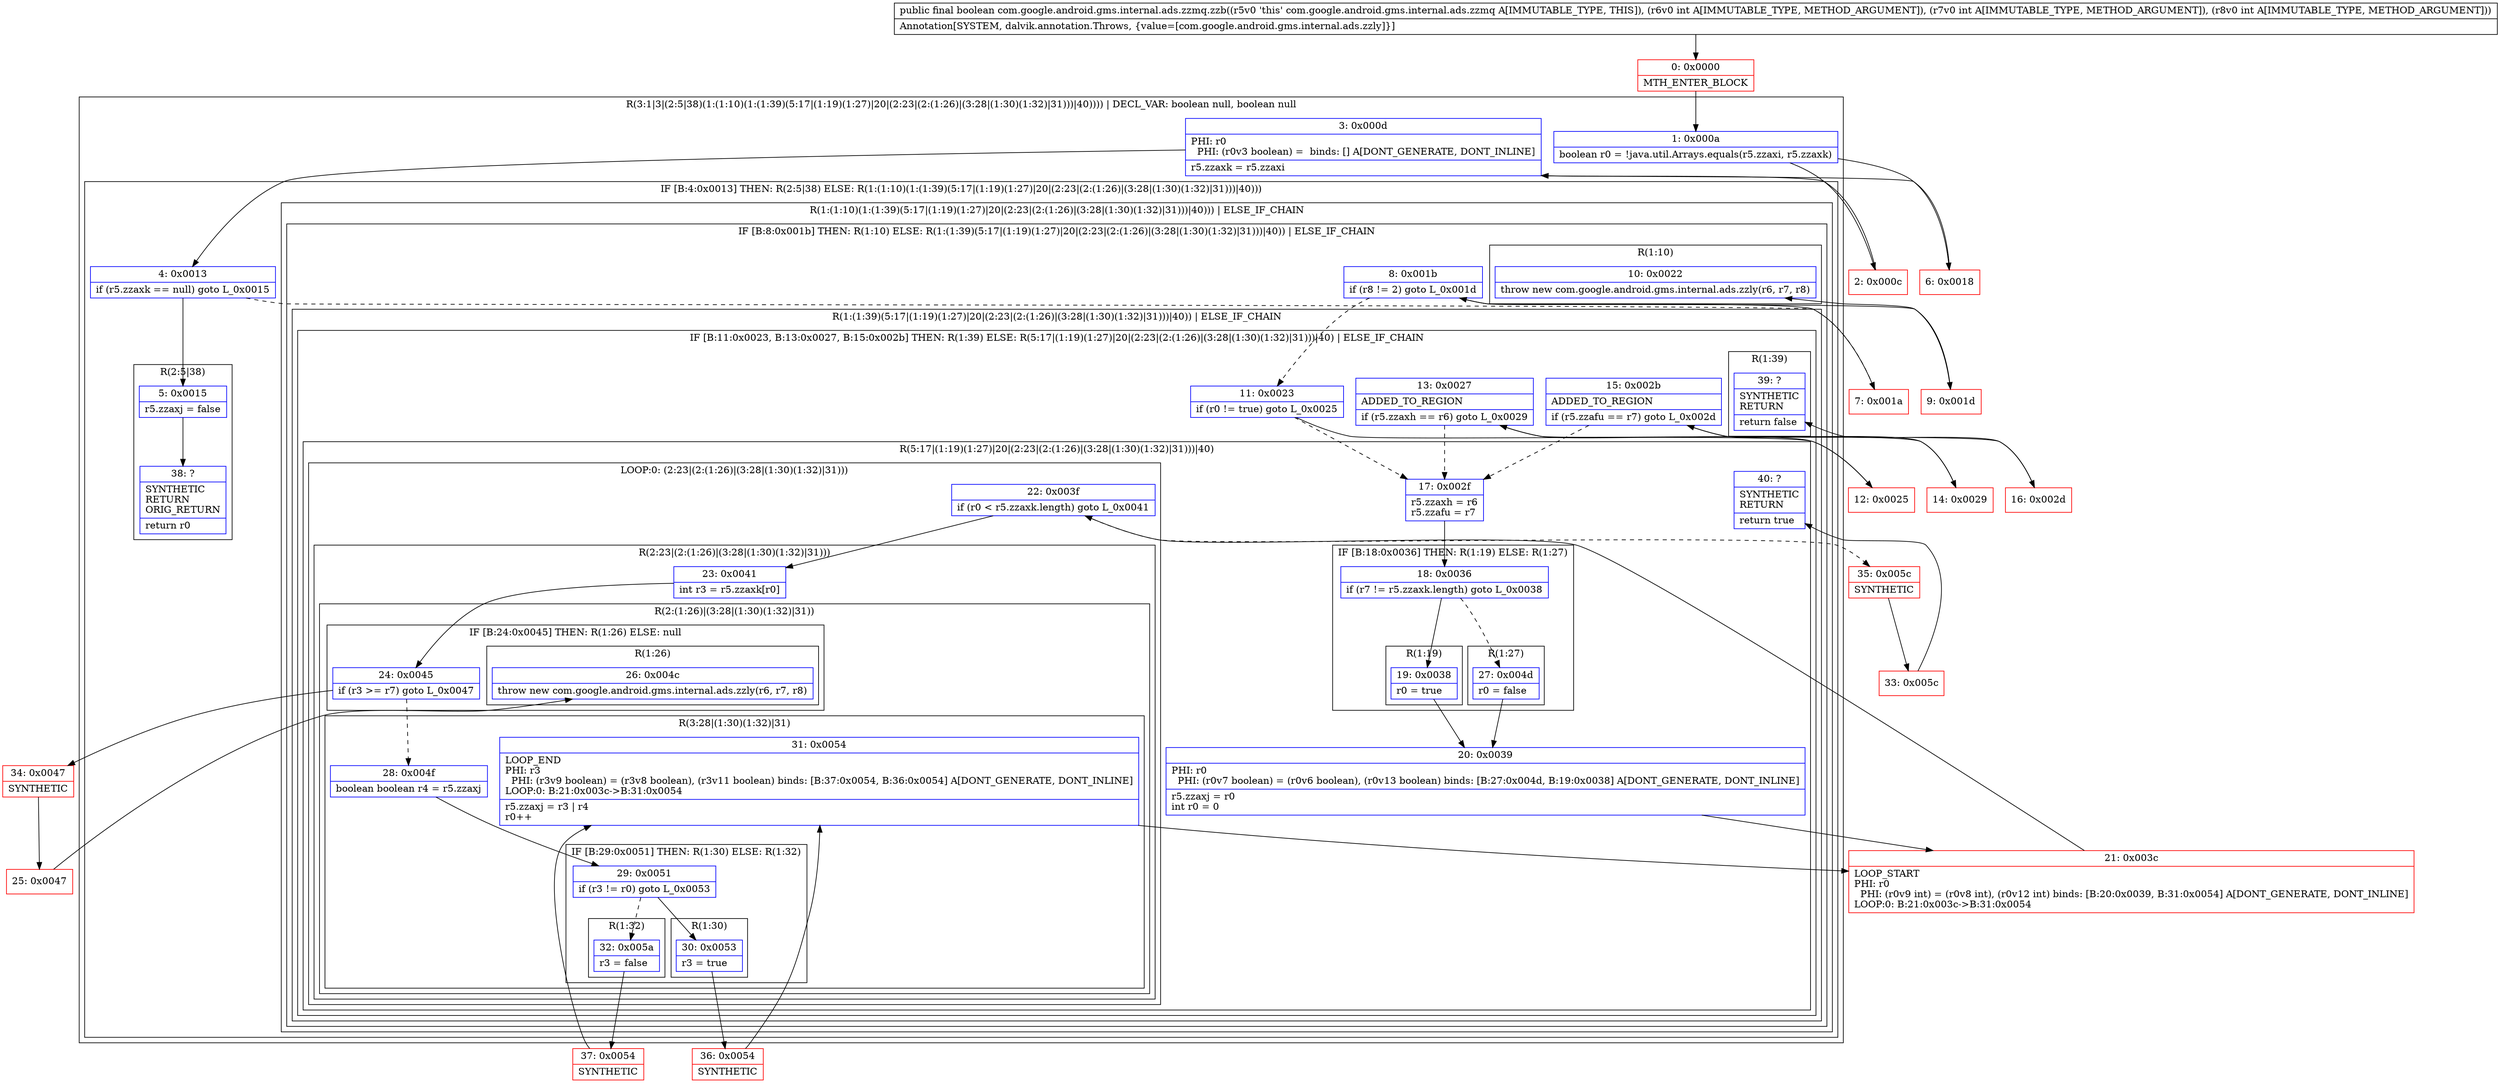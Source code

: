 digraph "CFG forcom.google.android.gms.internal.ads.zzmq.zzb(III)Z" {
subgraph cluster_Region_513867210 {
label = "R(3:1|3|(2:5|38)(1:(1:10)(1:(1:39)(5:17|(1:19)(1:27)|20|(2:23|(2:(1:26)|(3:28|(1:30)(1:32)|31)))|40)))) | DECL_VAR: boolean null, boolean null\l";
node [shape=record,color=blue];
Node_1 [shape=record,label="{1\:\ 0x000a|boolean r0 = !java.util.Arrays.equals(r5.zzaxi, r5.zzaxk)\l}"];
Node_3 [shape=record,label="{3\:\ 0x000d|PHI: r0 \l  PHI: (r0v3 boolean) =  binds: [] A[DONT_GENERATE, DONT_INLINE]\l|r5.zzaxk = r5.zzaxi\l}"];
subgraph cluster_IfRegion_1378428667 {
label = "IF [B:4:0x0013] THEN: R(2:5|38) ELSE: R(1:(1:10)(1:(1:39)(5:17|(1:19)(1:27)|20|(2:23|(2:(1:26)|(3:28|(1:30)(1:32)|31)))|40)))";
node [shape=record,color=blue];
Node_4 [shape=record,label="{4\:\ 0x0013|if (r5.zzaxk == null) goto L_0x0015\l}"];
subgraph cluster_Region_1003493568 {
label = "R(2:5|38)";
node [shape=record,color=blue];
Node_5 [shape=record,label="{5\:\ 0x0015|r5.zzaxj = false\l}"];
Node_38 [shape=record,label="{38\:\ ?|SYNTHETIC\lRETURN\lORIG_RETURN\l|return r0\l}"];
}
subgraph cluster_Region_1280658368 {
label = "R(1:(1:10)(1:(1:39)(5:17|(1:19)(1:27)|20|(2:23|(2:(1:26)|(3:28|(1:30)(1:32)|31)))|40))) | ELSE_IF_CHAIN\l";
node [shape=record,color=blue];
subgraph cluster_IfRegion_184478995 {
label = "IF [B:8:0x001b] THEN: R(1:10) ELSE: R(1:(1:39)(5:17|(1:19)(1:27)|20|(2:23|(2:(1:26)|(3:28|(1:30)(1:32)|31)))|40)) | ELSE_IF_CHAIN\l";
node [shape=record,color=blue];
Node_8 [shape=record,label="{8\:\ 0x001b|if (r8 != 2) goto L_0x001d\l}"];
subgraph cluster_Region_153085925 {
label = "R(1:10)";
node [shape=record,color=blue];
Node_10 [shape=record,label="{10\:\ 0x0022|throw new com.google.android.gms.internal.ads.zzly(r6, r7, r8)\l}"];
}
subgraph cluster_Region_303699651 {
label = "R(1:(1:39)(5:17|(1:19)(1:27)|20|(2:23|(2:(1:26)|(3:28|(1:30)(1:32)|31)))|40)) | ELSE_IF_CHAIN\l";
node [shape=record,color=blue];
subgraph cluster_IfRegion_1875974232 {
label = "IF [B:11:0x0023, B:13:0x0027, B:15:0x002b] THEN: R(1:39) ELSE: R(5:17|(1:19)(1:27)|20|(2:23|(2:(1:26)|(3:28|(1:30)(1:32)|31)))|40) | ELSE_IF_CHAIN\l";
node [shape=record,color=blue];
Node_11 [shape=record,label="{11\:\ 0x0023|if (r0 != true) goto L_0x0025\l}"];
Node_13 [shape=record,label="{13\:\ 0x0027|ADDED_TO_REGION\l|if (r5.zzaxh == r6) goto L_0x0029\l}"];
Node_15 [shape=record,label="{15\:\ 0x002b|ADDED_TO_REGION\l|if (r5.zzafu == r7) goto L_0x002d\l}"];
subgraph cluster_Region_1962361867 {
label = "R(1:39)";
node [shape=record,color=blue];
Node_39 [shape=record,label="{39\:\ ?|SYNTHETIC\lRETURN\l|return false\l}"];
}
subgraph cluster_Region_1563856327 {
label = "R(5:17|(1:19)(1:27)|20|(2:23|(2:(1:26)|(3:28|(1:30)(1:32)|31)))|40)";
node [shape=record,color=blue];
Node_17 [shape=record,label="{17\:\ 0x002f|r5.zzaxh = r6\lr5.zzafu = r7\l}"];
subgraph cluster_IfRegion_152873459 {
label = "IF [B:18:0x0036] THEN: R(1:19) ELSE: R(1:27)";
node [shape=record,color=blue];
Node_18 [shape=record,label="{18\:\ 0x0036|if (r7 != r5.zzaxk.length) goto L_0x0038\l}"];
subgraph cluster_Region_1713082332 {
label = "R(1:19)";
node [shape=record,color=blue];
Node_19 [shape=record,label="{19\:\ 0x0038|r0 = true\l}"];
}
subgraph cluster_Region_2144105282 {
label = "R(1:27)";
node [shape=record,color=blue];
Node_27 [shape=record,label="{27\:\ 0x004d|r0 = false\l}"];
}
}
Node_20 [shape=record,label="{20\:\ 0x0039|PHI: r0 \l  PHI: (r0v7 boolean) = (r0v6 boolean), (r0v13 boolean) binds: [B:27:0x004d, B:19:0x0038] A[DONT_GENERATE, DONT_INLINE]\l|r5.zzaxj = r0\lint r0 = 0\l}"];
subgraph cluster_LoopRegion_977423841 {
label = "LOOP:0: (2:23|(2:(1:26)|(3:28|(1:30)(1:32)|31)))";
node [shape=record,color=blue];
Node_22 [shape=record,label="{22\:\ 0x003f|if (r0 \< r5.zzaxk.length) goto L_0x0041\l}"];
subgraph cluster_Region_475488746 {
label = "R(2:23|(2:(1:26)|(3:28|(1:30)(1:32)|31)))";
node [shape=record,color=blue];
Node_23 [shape=record,label="{23\:\ 0x0041|int r3 = r5.zzaxk[r0]\l}"];
subgraph cluster_Region_2135574522 {
label = "R(2:(1:26)|(3:28|(1:30)(1:32)|31))";
node [shape=record,color=blue];
subgraph cluster_IfRegion_1575221514 {
label = "IF [B:24:0x0045] THEN: R(1:26) ELSE: null";
node [shape=record,color=blue];
Node_24 [shape=record,label="{24\:\ 0x0045|if (r3 \>= r7) goto L_0x0047\l}"];
subgraph cluster_Region_1034218206 {
label = "R(1:26)";
node [shape=record,color=blue];
Node_26 [shape=record,label="{26\:\ 0x004c|throw new com.google.android.gms.internal.ads.zzly(r6, r7, r8)\l}"];
}
}
subgraph cluster_Region_646479752 {
label = "R(3:28|(1:30)(1:32)|31)";
node [shape=record,color=blue];
Node_28 [shape=record,label="{28\:\ 0x004f|boolean boolean r4 = r5.zzaxj\l}"];
subgraph cluster_IfRegion_1978044178 {
label = "IF [B:29:0x0051] THEN: R(1:30) ELSE: R(1:32)";
node [shape=record,color=blue];
Node_29 [shape=record,label="{29\:\ 0x0051|if (r3 != r0) goto L_0x0053\l}"];
subgraph cluster_Region_529385428 {
label = "R(1:30)";
node [shape=record,color=blue];
Node_30 [shape=record,label="{30\:\ 0x0053|r3 = true\l}"];
}
subgraph cluster_Region_947038465 {
label = "R(1:32)";
node [shape=record,color=blue];
Node_32 [shape=record,label="{32\:\ 0x005a|r3 = false\l}"];
}
}
Node_31 [shape=record,label="{31\:\ 0x0054|LOOP_END\lPHI: r3 \l  PHI: (r3v9 boolean) = (r3v8 boolean), (r3v11 boolean) binds: [B:37:0x0054, B:36:0x0054] A[DONT_GENERATE, DONT_INLINE]\lLOOP:0: B:21:0x003c\-\>B:31:0x0054\l|r5.zzaxj = r3 \| r4\lr0++\l}"];
}
}
}
}
Node_40 [shape=record,label="{40\:\ ?|SYNTHETIC\lRETURN\l|return true\l}"];
}
}
}
}
}
}
}
Node_0 [shape=record,color=red,label="{0\:\ 0x0000|MTH_ENTER_BLOCK\l}"];
Node_2 [shape=record,color=red,label="{2\:\ 0x000c}"];
Node_6 [shape=record,color=red,label="{6\:\ 0x0018}"];
Node_7 [shape=record,color=red,label="{7\:\ 0x001a}"];
Node_9 [shape=record,color=red,label="{9\:\ 0x001d}"];
Node_12 [shape=record,color=red,label="{12\:\ 0x0025}"];
Node_14 [shape=record,color=red,label="{14\:\ 0x0029}"];
Node_16 [shape=record,color=red,label="{16\:\ 0x002d}"];
Node_21 [shape=record,color=red,label="{21\:\ 0x003c|LOOP_START\lPHI: r0 \l  PHI: (r0v9 int) = (r0v8 int), (r0v12 int) binds: [B:20:0x0039, B:31:0x0054] A[DONT_GENERATE, DONT_INLINE]\lLOOP:0: B:21:0x003c\-\>B:31:0x0054\l}"];
Node_25 [shape=record,color=red,label="{25\:\ 0x0047}"];
Node_33 [shape=record,color=red,label="{33\:\ 0x005c}"];
Node_34 [shape=record,color=red,label="{34\:\ 0x0047|SYNTHETIC\l}"];
Node_35 [shape=record,color=red,label="{35\:\ 0x005c|SYNTHETIC\l}"];
Node_36 [shape=record,color=red,label="{36\:\ 0x0054|SYNTHETIC\l}"];
Node_37 [shape=record,color=red,label="{37\:\ 0x0054|SYNTHETIC\l}"];
MethodNode[shape=record,label="{public final boolean com.google.android.gms.internal.ads.zzmq.zzb((r5v0 'this' com.google.android.gms.internal.ads.zzmq A[IMMUTABLE_TYPE, THIS]), (r6v0 int A[IMMUTABLE_TYPE, METHOD_ARGUMENT]), (r7v0 int A[IMMUTABLE_TYPE, METHOD_ARGUMENT]), (r8v0 int A[IMMUTABLE_TYPE, METHOD_ARGUMENT]))  | Annotation[SYSTEM, dalvik.annotation.Throws, \{value=[com.google.android.gms.internal.ads.zzly]\}]\l}"];
MethodNode -> Node_0;
Node_1 -> Node_2;
Node_1 -> Node_6;
Node_3 -> Node_4;
Node_4 -> Node_5;
Node_4 -> Node_7[style=dashed];
Node_5 -> Node_38;
Node_8 -> Node_9;
Node_8 -> Node_11[style=dashed];
Node_11 -> Node_12;
Node_11 -> Node_17[style=dashed];
Node_13 -> Node_14;
Node_13 -> Node_17[style=dashed];
Node_15 -> Node_16;
Node_15 -> Node_17[style=dashed];
Node_17 -> Node_18;
Node_18 -> Node_19;
Node_18 -> Node_27[style=dashed];
Node_19 -> Node_20;
Node_27 -> Node_20;
Node_20 -> Node_21;
Node_22 -> Node_23;
Node_22 -> Node_35[style=dashed];
Node_23 -> Node_24;
Node_24 -> Node_28[style=dashed];
Node_24 -> Node_34;
Node_28 -> Node_29;
Node_29 -> Node_30;
Node_29 -> Node_32[style=dashed];
Node_30 -> Node_36;
Node_32 -> Node_37;
Node_31 -> Node_21;
Node_0 -> Node_1;
Node_2 -> Node_3;
Node_6 -> Node_3;
Node_7 -> Node_8;
Node_9 -> Node_10;
Node_12 -> Node_13;
Node_14 -> Node_15;
Node_16 -> Node_39;
Node_21 -> Node_22;
Node_25 -> Node_26;
Node_33 -> Node_40;
Node_34 -> Node_25;
Node_35 -> Node_33;
Node_36 -> Node_31;
Node_37 -> Node_31;
}

